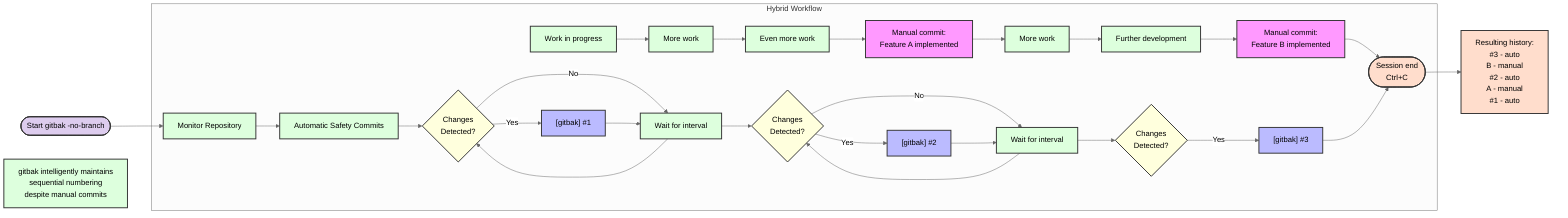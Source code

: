 %%{init: {'theme': 'neutral', 'flowchart': {'curve': 'basis'}}}%%
flowchart LR
    classDef autoCommit fill:#bbf,stroke:#333,stroke-width:2px
    classDef manualCommit fill:#f9f,stroke:#333,stroke-width:2px
    classDef process fill:#dfd,stroke:#333,stroke-width:2px
    classDef decision fill:#ffd,stroke:#333,stroke-width:2px
    classDef start fill:#dce,stroke:#333,stroke-width:2px
    classDef endNode fill:#fdc,stroke:#333,stroke-width:2px
    
    Start([Start gitbak -no-branch]):::start --> Monitor[Monitor Repository]:::process
    
    subgraph "Hybrid Workflow" 
        %% Left side: Automatic flow
        Monitor --> Auto[Automatic Safety Commits]:::process
        Auto --> Changes{Changes<br>Detected?}:::decision
        Changes -->|Yes| AutoCommit1["[gitbak] #1"]:::autoCommit
        Changes -->|No| Wait[Wait for interval]:::process
        Wait --> Changes
        
        AutoCommit1 --> Wait
        
        %% Development continues
        Work1["Work in progress"]:::process --> Work2["More work"]:::process --> Work3["Even more work"]:::process
        
        %% A milestone is reached
        Work3 --> ManualCommit1["Manual commit:<br>Feature A implemented"]:::manualCommit
        
        %% Automatic commit continues
        Wait --> Changes2{Changes<br>Detected?}:::decision
        Changes2 -->|Yes| AutoCommit2["[gitbak] #2"]:::autoCommit
        Changes2 -->|No| Wait2[Wait for interval]:::process
        Wait2 --> Changes2
        
        AutoCommit2 --> Wait2
        
        %% More development
        ManualCommit1 --> Work4["More work"]:::process --> Work5["Further development"]:::process
        
        %% Another milestone
        Work5 --> ManualCommit2["Manual commit:<br>Feature B implemented"]:::manualCommit
        
        %% Last automatic commit
        Wait2 --> Changes3{Changes<br>Detected?}:::decision
        Changes3 -->|Yes| AutoCommit3["[gitbak] #3"]:::autoCommit
        
        ManualCommit2 --> End([Session end<br>Ctrl+C]):::endNode
        AutoCommit3 --> End
    end
    
    End --> Results["Resulting history:<br>#3 - auto<br>B - manual<br>#2 - auto<br>A - manual<br>#1 - auto"]:::endNode
    
    Note["gitbak intelligently maintains<br>sequential numbering<br>despite manual commits"]:::process